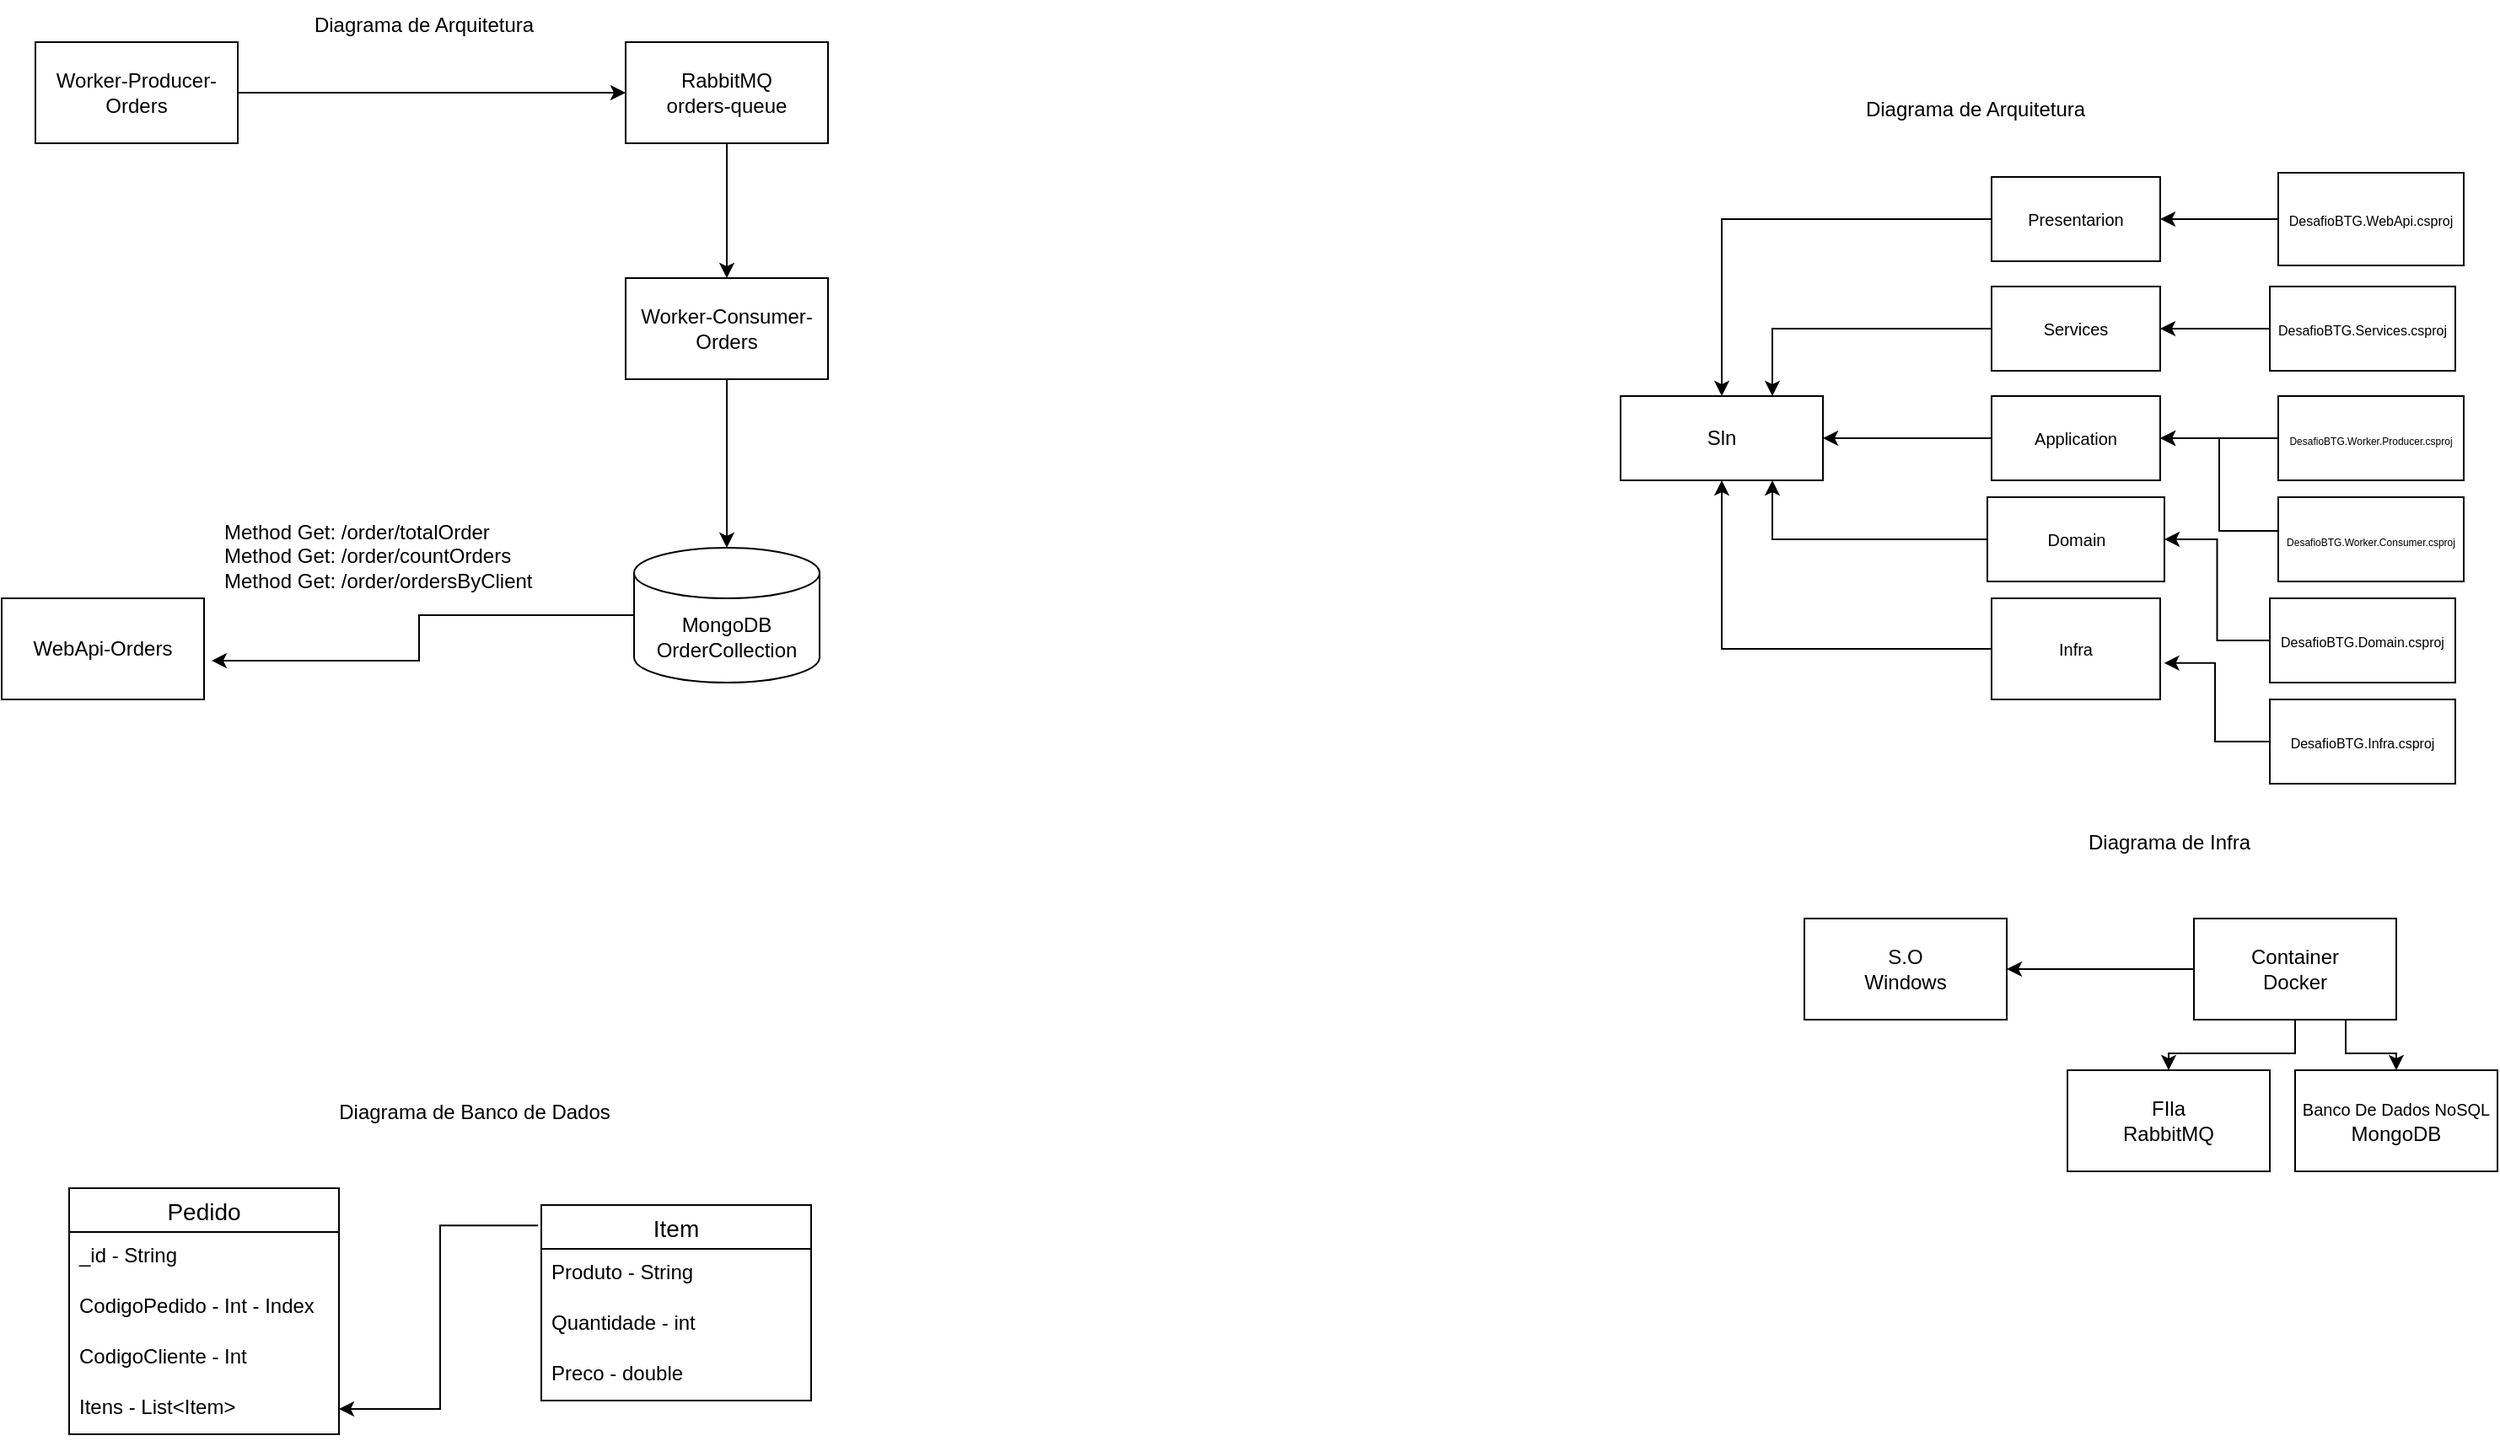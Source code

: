 <mxfile version="20.8.23" type="device"><diagram name="Page-1" id="DvkwMQZxcLnfy5Yqv-q6"><mxGraphModel dx="1850" dy="515" grid="1" gridSize="10" guides="1" tooltips="1" connect="1" arrows="1" fold="1" page="1" pageScale="1" pageWidth="850" pageHeight="1100" math="0" shadow="0"><root><mxCell id="0"/><mxCell id="1" parent="0"/><mxCell id="X2nziX-cCcsCODTRwC_T-10" style="edgeStyle=orthogonalEdgeStyle;rounded=0;orthogonalLoop=1;jettySize=auto;html=1;entryX=1.037;entryY=0.617;entryDx=0;entryDy=0;entryPerimeter=0;" edge="1" parent="1" source="6McU_wlzgpSDCV5oN6uS-1" target="X2nziX-cCcsCODTRwC_T-6"><mxGeometry relative="1" as="geometry"/></mxCell><mxCell id="6McU_wlzgpSDCV5oN6uS-1" value="MongoDB&lt;br&gt;OrderCollection&lt;br&gt;" style="shape=cylinder3;whiteSpace=wrap;html=1;boundedLbl=1;backgroundOutline=1;size=15;" parent="1" vertex="1"><mxGeometry x="205" y="330" width="110" height="80" as="geometry"/></mxCell><mxCell id="X2nziX-cCcsCODTRwC_T-4" style="edgeStyle=orthogonalEdgeStyle;rounded=0;orthogonalLoop=1;jettySize=auto;html=1;" edge="1" parent="1" source="6McU_wlzgpSDCV5oN6uS-2" target="X2nziX-cCcsCODTRwC_T-1"><mxGeometry relative="1" as="geometry"/></mxCell><mxCell id="6McU_wlzgpSDCV5oN6uS-2" value="RabbitMQ&lt;br&gt;orders-queue" style="rounded=0;whiteSpace=wrap;html=1;" parent="1" vertex="1"><mxGeometry x="200" y="30" width="120" height="60" as="geometry"/></mxCell><mxCell id="X2nziX-cCcsCODTRwC_T-5" style="edgeStyle=orthogonalEdgeStyle;rounded=0;orthogonalLoop=1;jettySize=auto;html=1;" edge="1" parent="1" source="X2nziX-cCcsCODTRwC_T-1" target="6McU_wlzgpSDCV5oN6uS-1"><mxGeometry relative="1" as="geometry"/></mxCell><mxCell id="X2nziX-cCcsCODTRwC_T-1" value="Worker-Consumer-Orders" style="rounded=0;whiteSpace=wrap;html=1;" vertex="1" parent="1"><mxGeometry x="200" y="170" width="120" height="60" as="geometry"/></mxCell><mxCell id="X2nziX-cCcsCODTRwC_T-6" value="WebApi-Orders" style="rounded=0;whiteSpace=wrap;html=1;" vertex="1" parent="1"><mxGeometry x="-170" y="360" width="120" height="60" as="geometry"/></mxCell><mxCell id="X2nziX-cCcsCODTRwC_T-8" value="Method Get: /order/totalOrder&lt;br&gt;Method Get: /order/countOrders&lt;br&gt;Method Get: /order/ordersByClient" style="text;html=1;strokeColor=none;fillColor=none;align=left;verticalAlign=middle;whiteSpace=wrap;rounded=0;" vertex="1" parent="1"><mxGeometry x="-40" y="300" width="270" height="70" as="geometry"/></mxCell><mxCell id="X2nziX-cCcsCODTRwC_T-12" style="edgeStyle=orthogonalEdgeStyle;rounded=0;orthogonalLoop=1;jettySize=auto;html=1;entryX=0;entryY=0.5;entryDx=0;entryDy=0;" edge="1" parent="1" source="X2nziX-cCcsCODTRwC_T-11" target="6McU_wlzgpSDCV5oN6uS-2"><mxGeometry relative="1" as="geometry"/></mxCell><mxCell id="X2nziX-cCcsCODTRwC_T-11" value="Worker-Producer-Orders" style="rounded=0;whiteSpace=wrap;html=1;" vertex="1" parent="1"><mxGeometry x="-150" y="30" width="120" height="60" as="geometry"/></mxCell><mxCell id="X2nziX-cCcsCODTRwC_T-13" value="Pedido" style="swimlane;fontStyle=0;childLayout=stackLayout;horizontal=1;startSize=26;horizontalStack=0;resizeParent=1;resizeParentMax=0;resizeLast=0;collapsible=1;marginBottom=0;align=center;fontSize=14;" vertex="1" parent="1"><mxGeometry x="-130" y="710" width="160" height="146" as="geometry"/></mxCell><mxCell id="X2nziX-cCcsCODTRwC_T-14" value="_id - String" style="text;strokeColor=none;fillColor=none;spacingLeft=4;spacingRight=4;overflow=hidden;rotatable=0;points=[[0,0.5],[1,0.5]];portConstraint=eastwest;fontSize=12;" vertex="1" parent="X2nziX-cCcsCODTRwC_T-13"><mxGeometry y="26" width="160" height="30" as="geometry"/></mxCell><mxCell id="X2nziX-cCcsCODTRwC_T-15" value="CodigoPedido - Int - Index" style="text;strokeColor=none;fillColor=none;spacingLeft=4;spacingRight=4;overflow=hidden;rotatable=0;points=[[0,0.5],[1,0.5]];portConstraint=eastwest;fontSize=12;" vertex="1" parent="X2nziX-cCcsCODTRwC_T-13"><mxGeometry y="56" width="160" height="30" as="geometry"/></mxCell><mxCell id="X2nziX-cCcsCODTRwC_T-16" value="CodigoCliente - Int&#10;&#10;" style="text;strokeColor=none;fillColor=none;spacingLeft=4;spacingRight=4;overflow=hidden;rotatable=0;points=[[0,0.5],[1,0.5]];portConstraint=eastwest;fontSize=12;" vertex="1" parent="X2nziX-cCcsCODTRwC_T-13"><mxGeometry y="86" width="160" height="30" as="geometry"/></mxCell><mxCell id="X2nziX-cCcsCODTRwC_T-18" value="Itens - List&lt;Item&gt;&#10;&#10;" style="text;strokeColor=none;fillColor=none;spacingLeft=4;spacingRight=4;overflow=hidden;rotatable=0;points=[[0,0.5],[1,0.5]];portConstraint=eastwest;fontSize=12;" vertex="1" parent="X2nziX-cCcsCODTRwC_T-13"><mxGeometry y="116" width="160" height="30" as="geometry"/></mxCell><mxCell id="X2nziX-cCcsCODTRwC_T-19" value="Item" style="swimlane;fontStyle=0;childLayout=stackLayout;horizontal=1;startSize=26;horizontalStack=0;resizeParent=1;resizeParentMax=0;resizeLast=0;collapsible=1;marginBottom=0;align=center;fontSize=14;" vertex="1" parent="1"><mxGeometry x="150" y="720" width="160" height="116" as="geometry"/></mxCell><mxCell id="X2nziX-cCcsCODTRwC_T-20" value="Produto - String" style="text;strokeColor=none;fillColor=none;spacingLeft=4;spacingRight=4;overflow=hidden;rotatable=0;points=[[0,0.5],[1,0.5]];portConstraint=eastwest;fontSize=12;" vertex="1" parent="X2nziX-cCcsCODTRwC_T-19"><mxGeometry y="26" width="160" height="30" as="geometry"/></mxCell><mxCell id="X2nziX-cCcsCODTRwC_T-21" value="Quantidade - int" style="text;strokeColor=none;fillColor=none;spacingLeft=4;spacingRight=4;overflow=hidden;rotatable=0;points=[[0,0.5],[1,0.5]];portConstraint=eastwest;fontSize=12;" vertex="1" parent="X2nziX-cCcsCODTRwC_T-19"><mxGeometry y="56" width="160" height="30" as="geometry"/></mxCell><mxCell id="X2nziX-cCcsCODTRwC_T-22" value="Preco - double" style="text;strokeColor=none;fillColor=none;spacingLeft=4;spacingRight=4;overflow=hidden;rotatable=0;points=[[0,0.5],[1,0.5]];portConstraint=eastwest;fontSize=12;" vertex="1" parent="X2nziX-cCcsCODTRwC_T-19"><mxGeometry y="86" width="160" height="30" as="geometry"/></mxCell><mxCell id="X2nziX-cCcsCODTRwC_T-25" style="edgeStyle=orthogonalEdgeStyle;rounded=0;orthogonalLoop=1;jettySize=auto;html=1;entryX=1;entryY=0.5;entryDx=0;entryDy=0;exitX=-0.012;exitY=0.104;exitDx=0;exitDy=0;exitPerimeter=0;" edge="1" parent="1" source="X2nziX-cCcsCODTRwC_T-19" target="X2nziX-cCcsCODTRwC_T-18"><mxGeometry relative="1" as="geometry"/></mxCell><mxCell id="X2nziX-cCcsCODTRwC_T-26" value="Diagrama de Banco de Dados" style="text;html=1;align=center;verticalAlign=middle;resizable=0;points=[];autosize=1;strokeColor=none;fillColor=none;" vertex="1" parent="1"><mxGeometry x="20" y="650" width="180" height="30" as="geometry"/></mxCell><mxCell id="X2nziX-cCcsCODTRwC_T-27" value="Diagrama de Arquitetura" style="text;html=1;align=center;verticalAlign=middle;resizable=0;points=[];autosize=1;strokeColor=none;fillColor=none;" vertex="1" parent="1"><mxGeometry x="5" y="5" width="150" height="30" as="geometry"/></mxCell><mxCell id="X2nziX-cCcsCODTRwC_T-28" value="Sln" style="rounded=0;whiteSpace=wrap;html=1;" vertex="1" parent="1"><mxGeometry x="790" y="240" width="120" height="50" as="geometry"/></mxCell><mxCell id="X2nziX-cCcsCODTRwC_T-29" value="Diagrama de Arquitetura" style="text;html=1;align=center;verticalAlign=middle;resizable=0;points=[];autosize=1;strokeColor=none;fillColor=none;" vertex="1" parent="1"><mxGeometry x="925" y="55" width="150" height="30" as="geometry"/></mxCell><mxCell id="X2nziX-cCcsCODTRwC_T-30" value="Diagrama de Infra" style="text;html=1;align=center;verticalAlign=middle;resizable=0;points=[];autosize=1;strokeColor=none;fillColor=none;" vertex="1" parent="1"><mxGeometry x="1055" y="490" width="120" height="30" as="geometry"/></mxCell><mxCell id="X2nziX-cCcsCODTRwC_T-31" value="S.O&lt;br&gt;Windows" style="rounded=0;whiteSpace=wrap;html=1;" vertex="1" parent="1"><mxGeometry x="899" y="550" width="120" height="60" as="geometry"/></mxCell><mxCell id="X2nziX-cCcsCODTRwC_T-35" style="edgeStyle=orthogonalEdgeStyle;rounded=0;orthogonalLoop=1;jettySize=auto;html=1;entryX=0.5;entryY=0;entryDx=0;entryDy=0;" edge="1" parent="1" source="X2nziX-cCcsCODTRwC_T-32" target="X2nziX-cCcsCODTRwC_T-33"><mxGeometry relative="1" as="geometry"/></mxCell><mxCell id="X2nziX-cCcsCODTRwC_T-36" style="edgeStyle=orthogonalEdgeStyle;rounded=0;orthogonalLoop=1;jettySize=auto;html=1;exitX=0.75;exitY=1;exitDx=0;exitDy=0;entryX=0.5;entryY=0;entryDx=0;entryDy=0;" edge="1" parent="1" source="X2nziX-cCcsCODTRwC_T-32" target="X2nziX-cCcsCODTRwC_T-34"><mxGeometry relative="1" as="geometry"/></mxCell><mxCell id="X2nziX-cCcsCODTRwC_T-37" style="edgeStyle=orthogonalEdgeStyle;rounded=0;orthogonalLoop=1;jettySize=auto;html=1;entryX=1;entryY=0.5;entryDx=0;entryDy=0;" edge="1" parent="1" source="X2nziX-cCcsCODTRwC_T-32" target="X2nziX-cCcsCODTRwC_T-31"><mxGeometry relative="1" as="geometry"/></mxCell><mxCell id="X2nziX-cCcsCODTRwC_T-32" value="Container&lt;br&gt;Docker" style="rounded=0;whiteSpace=wrap;html=1;" vertex="1" parent="1"><mxGeometry x="1130" y="550" width="120" height="60" as="geometry"/></mxCell><mxCell id="X2nziX-cCcsCODTRwC_T-33" value="FIla&lt;br&gt;RabbitMQ" style="rounded=0;whiteSpace=wrap;html=1;" vertex="1" parent="1"><mxGeometry x="1055" y="640" width="120" height="60" as="geometry"/></mxCell><mxCell id="X2nziX-cCcsCODTRwC_T-34" value="&lt;font style=&quot;font-size: 10px;&quot;&gt;Banco De Dados NoSQL&lt;/font&gt;&lt;br&gt;MongoDB" style="rounded=0;whiteSpace=wrap;html=1;" vertex="1" parent="1"><mxGeometry x="1190" y="640" width="120" height="60" as="geometry"/></mxCell><mxCell id="X2nziX-cCcsCODTRwC_T-46" style="edgeStyle=orthogonalEdgeStyle;rounded=0;orthogonalLoop=1;jettySize=auto;html=1;entryX=0.75;entryY=1;entryDx=0;entryDy=0;fontSize=10;" edge="1" parent="1" source="X2nziX-cCcsCODTRwC_T-38" target="X2nziX-cCcsCODTRwC_T-28"><mxGeometry relative="1" as="geometry"/></mxCell><mxCell id="X2nziX-cCcsCODTRwC_T-38" value="Domain" style="rounded=0;whiteSpace=wrap;html=1;fontSize=10;" vertex="1" parent="1"><mxGeometry x="1007.5" y="300" width="105" height="50" as="geometry"/></mxCell><mxCell id="X2nziX-cCcsCODTRwC_T-43" style="edgeStyle=orthogonalEdgeStyle;rounded=0;orthogonalLoop=1;jettySize=auto;html=1;entryX=0.5;entryY=0;entryDx=0;entryDy=0;fontSize=10;" edge="1" parent="1" source="X2nziX-cCcsCODTRwC_T-39" target="X2nziX-cCcsCODTRwC_T-28"><mxGeometry relative="1" as="geometry"/></mxCell><mxCell id="X2nziX-cCcsCODTRwC_T-39" value="Presentarion" style="rounded=0;whiteSpace=wrap;html=1;fontSize=10;" vertex="1" parent="1"><mxGeometry x="1010" y="110" width="100" height="50" as="geometry"/></mxCell><mxCell id="X2nziX-cCcsCODTRwC_T-44" style="edgeStyle=orthogonalEdgeStyle;rounded=0;orthogonalLoop=1;jettySize=auto;html=1;entryX=0.75;entryY=0;entryDx=0;entryDy=0;fontSize=10;" edge="1" parent="1" source="X2nziX-cCcsCODTRwC_T-40" target="X2nziX-cCcsCODTRwC_T-28"><mxGeometry relative="1" as="geometry"/></mxCell><mxCell id="X2nziX-cCcsCODTRwC_T-40" value="Services" style="rounded=0;whiteSpace=wrap;html=1;fontSize=10;" vertex="1" parent="1"><mxGeometry x="1010" y="175" width="100" height="50" as="geometry"/></mxCell><mxCell id="X2nziX-cCcsCODTRwC_T-45" style="edgeStyle=orthogonalEdgeStyle;rounded=0;orthogonalLoop=1;jettySize=auto;html=1;fontSize=10;" edge="1" parent="1" source="X2nziX-cCcsCODTRwC_T-41" target="X2nziX-cCcsCODTRwC_T-28"><mxGeometry relative="1" as="geometry"/></mxCell><mxCell id="X2nziX-cCcsCODTRwC_T-41" value="Application" style="rounded=0;whiteSpace=wrap;html=1;fontSize=10;" vertex="1" parent="1"><mxGeometry x="1010" y="240" width="100" height="50" as="geometry"/></mxCell><mxCell id="X2nziX-cCcsCODTRwC_T-47" style="edgeStyle=orthogonalEdgeStyle;rounded=0;orthogonalLoop=1;jettySize=auto;html=1;entryX=0.5;entryY=1;entryDx=0;entryDy=0;fontSize=10;" edge="1" parent="1" source="X2nziX-cCcsCODTRwC_T-42" target="X2nziX-cCcsCODTRwC_T-28"><mxGeometry relative="1" as="geometry"/></mxCell><mxCell id="X2nziX-cCcsCODTRwC_T-42" value="Infra" style="rounded=0;whiteSpace=wrap;html=1;fontSize=10;" vertex="1" parent="1"><mxGeometry x="1010" y="360" width="100" height="60" as="geometry"/></mxCell><mxCell id="X2nziX-cCcsCODTRwC_T-49" style="edgeStyle=orthogonalEdgeStyle;rounded=0;orthogonalLoop=1;jettySize=auto;html=1;entryX=1;entryY=0.5;entryDx=0;entryDy=0;fontSize=10;" edge="1" parent="1" source="X2nziX-cCcsCODTRwC_T-48" target="X2nziX-cCcsCODTRwC_T-39"><mxGeometry relative="1" as="geometry"/></mxCell><mxCell id="X2nziX-cCcsCODTRwC_T-48" value="&lt;font style=&quot;font-size: 8px;&quot;&gt;DesafioBTG.WebApi.csproj&lt;/font&gt;" style="rounded=0;whiteSpace=wrap;html=1;fontSize=10;" vertex="1" parent="1"><mxGeometry x="1180" y="107.5" width="110" height="55" as="geometry"/></mxCell><mxCell id="X2nziX-cCcsCODTRwC_T-51" style="edgeStyle=orthogonalEdgeStyle;rounded=0;orthogonalLoop=1;jettySize=auto;html=1;entryX=1;entryY=0.5;entryDx=0;entryDy=0;fontSize=10;" edge="1" parent="1" source="X2nziX-cCcsCODTRwC_T-50" target="X2nziX-cCcsCODTRwC_T-40"><mxGeometry relative="1" as="geometry"/></mxCell><mxCell id="X2nziX-cCcsCODTRwC_T-50" value="&lt;font style=&quot;font-size: 8px;&quot;&gt;DesafioBTG.Services.csproj&lt;/font&gt;" style="rounded=0;whiteSpace=wrap;html=1;fontSize=10;" vertex="1" parent="1"><mxGeometry x="1175" y="175" width="110" height="50" as="geometry"/></mxCell><mxCell id="X2nziX-cCcsCODTRwC_T-55" style="edgeStyle=orthogonalEdgeStyle;rounded=0;orthogonalLoop=1;jettySize=auto;html=1;fontSize=6;" edge="1" parent="1" source="X2nziX-cCcsCODTRwC_T-52" target="X2nziX-cCcsCODTRwC_T-41"><mxGeometry relative="1" as="geometry"/></mxCell><mxCell id="X2nziX-cCcsCODTRwC_T-52" value="&lt;font style=&quot;font-size: 6px;&quot;&gt;DesafioBTG.Worker.Producer.csproj&lt;/font&gt;" style="rounded=0;whiteSpace=wrap;html=1;fontSize=10;" vertex="1" parent="1"><mxGeometry x="1180" y="240" width="110" height="50" as="geometry"/></mxCell><mxCell id="X2nziX-cCcsCODTRwC_T-54" style="edgeStyle=orthogonalEdgeStyle;rounded=0;orthogonalLoop=1;jettySize=auto;html=1;entryX=1;entryY=0.5;entryDx=0;entryDy=0;fontSize=6;" edge="1" parent="1" source="X2nziX-cCcsCODTRwC_T-53" target="X2nziX-cCcsCODTRwC_T-41"><mxGeometry relative="1" as="geometry"><Array as="points"><mxPoint x="1145" y="320"/><mxPoint x="1145" y="265"/></Array></mxGeometry></mxCell><mxCell id="X2nziX-cCcsCODTRwC_T-53" value="&lt;font style=&quot;font-size: 6px;&quot;&gt;DesafioBTG.Worker.Consumer.csproj&lt;/font&gt;" style="rounded=0;whiteSpace=wrap;html=1;fontSize=10;" vertex="1" parent="1"><mxGeometry x="1180" y="300" width="110" height="50" as="geometry"/></mxCell><mxCell id="X2nziX-cCcsCODTRwC_T-57" style="edgeStyle=orthogonalEdgeStyle;rounded=0;orthogonalLoop=1;jettySize=auto;html=1;entryX=1;entryY=0.5;entryDx=0;entryDy=0;fontSize=6;" edge="1" parent="1" source="X2nziX-cCcsCODTRwC_T-56" target="X2nziX-cCcsCODTRwC_T-38"><mxGeometry relative="1" as="geometry"/></mxCell><mxCell id="X2nziX-cCcsCODTRwC_T-56" value="&lt;font style=&quot;font-size: 8px;&quot;&gt;DesafioBTG.Domain.csproj&lt;/font&gt;" style="rounded=0;whiteSpace=wrap;html=1;fontSize=10;" vertex="1" parent="1"><mxGeometry x="1175" y="360" width="110" height="50" as="geometry"/></mxCell><mxCell id="X2nziX-cCcsCODTRwC_T-59" style="edgeStyle=orthogonalEdgeStyle;rounded=0;orthogonalLoop=1;jettySize=auto;html=1;entryX=1.023;entryY=0.64;entryDx=0;entryDy=0;entryPerimeter=0;fontSize=6;" edge="1" parent="1" source="X2nziX-cCcsCODTRwC_T-58" target="X2nziX-cCcsCODTRwC_T-42"><mxGeometry relative="1" as="geometry"/></mxCell><mxCell id="X2nziX-cCcsCODTRwC_T-58" value="&lt;font style=&quot;font-size: 8px;&quot;&gt;DesafioBTG.Infra.csproj&lt;/font&gt;" style="rounded=0;whiteSpace=wrap;html=1;fontSize=10;" vertex="1" parent="1"><mxGeometry x="1175" y="420" width="110" height="50" as="geometry"/></mxCell></root></mxGraphModel></diagram></mxfile>